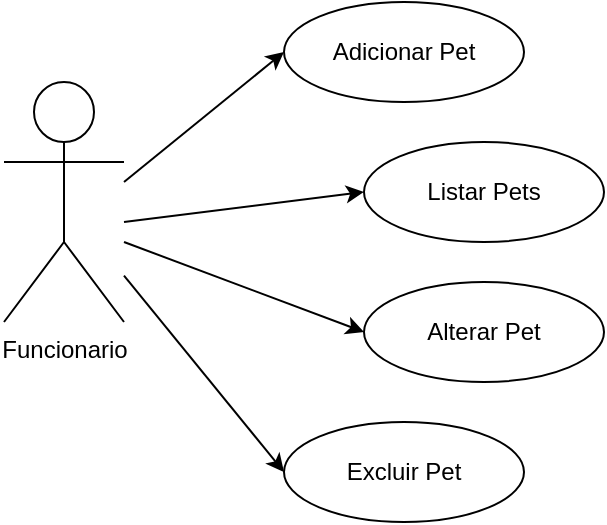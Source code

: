 <mxfile version="21.3.3" type="github">
  <diagram name="Página-1" id="Eg0nnDTw5DwMcXW3-OHr">
    <mxGraphModel dx="933" dy="510" grid="1" gridSize="10" guides="1" tooltips="1" connect="1" arrows="1" fold="1" page="1" pageScale="1" pageWidth="827" pageHeight="1169" math="0" shadow="0">
      <root>
        <mxCell id="0" />
        <mxCell id="1" parent="0" />
        <mxCell id="MPLoVsLuQLaed7wnwtIe-15" style="rounded=0;orthogonalLoop=1;jettySize=auto;html=1;entryX=0;entryY=0.5;entryDx=0;entryDy=0;" edge="1" parent="1" target="MPLoVsLuQLaed7wnwtIe-10">
          <mxGeometry relative="1" as="geometry">
            <mxPoint x="310" y="210" as="sourcePoint" />
          </mxGeometry>
        </mxCell>
        <mxCell id="MPLoVsLuQLaed7wnwtIe-16" style="rounded=0;orthogonalLoop=1;jettySize=auto;html=1;entryX=0;entryY=0.5;entryDx=0;entryDy=0;" edge="1" parent="1" source="MPLoVsLuQLaed7wnwtIe-1" target="MPLoVsLuQLaed7wnwtIe-13">
          <mxGeometry relative="1" as="geometry" />
        </mxCell>
        <mxCell id="MPLoVsLuQLaed7wnwtIe-17" style="rounded=0;orthogonalLoop=1;jettySize=auto;html=1;entryX=0;entryY=0.5;entryDx=0;entryDy=0;" edge="1" parent="1" target="MPLoVsLuQLaed7wnwtIe-12">
          <mxGeometry relative="1" as="geometry">
            <mxPoint x="310" y="240" as="sourcePoint" />
          </mxGeometry>
        </mxCell>
        <mxCell id="MPLoVsLuQLaed7wnwtIe-18" style="rounded=0;orthogonalLoop=1;jettySize=auto;html=1;entryX=0;entryY=0.5;entryDx=0;entryDy=0;" edge="1" parent="1" target="MPLoVsLuQLaed7wnwtIe-11">
          <mxGeometry relative="1" as="geometry">
            <mxPoint x="310" y="230" as="sourcePoint" />
          </mxGeometry>
        </mxCell>
        <mxCell id="MPLoVsLuQLaed7wnwtIe-1" value="Funcionario" style="shape=umlActor;verticalLabelPosition=bottom;verticalAlign=top;html=1;outlineConnect=0;" vertex="1" parent="1">
          <mxGeometry x="250" y="160" width="60" height="120" as="geometry" />
        </mxCell>
        <mxCell id="MPLoVsLuQLaed7wnwtIe-10" value="Adicionar Pet" style="ellipse;whiteSpace=wrap;html=1;" vertex="1" parent="1">
          <mxGeometry x="390" y="120" width="120" height="50" as="geometry" />
        </mxCell>
        <mxCell id="MPLoVsLuQLaed7wnwtIe-11" value="Listar Pets" style="ellipse;whiteSpace=wrap;html=1;" vertex="1" parent="1">
          <mxGeometry x="430" y="190" width="120" height="50" as="geometry" />
        </mxCell>
        <mxCell id="MPLoVsLuQLaed7wnwtIe-12" value="Alterar Pet" style="ellipse;whiteSpace=wrap;html=1;" vertex="1" parent="1">
          <mxGeometry x="430" y="260" width="120" height="50" as="geometry" />
        </mxCell>
        <mxCell id="MPLoVsLuQLaed7wnwtIe-13" value="Excluir Pet" style="ellipse;whiteSpace=wrap;html=1;" vertex="1" parent="1">
          <mxGeometry x="390" y="330" width="120" height="50" as="geometry" />
        </mxCell>
      </root>
    </mxGraphModel>
  </diagram>
</mxfile>
